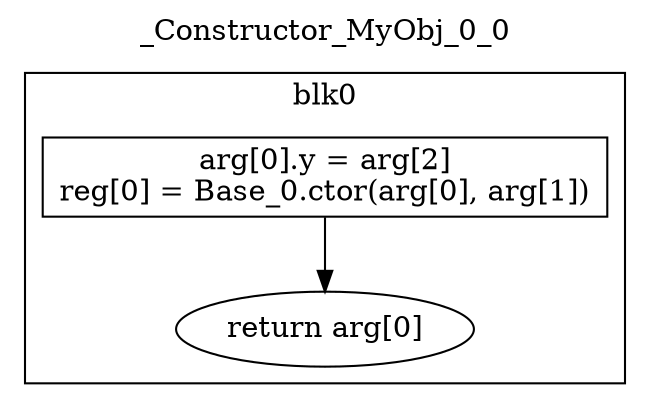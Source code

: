 digraph {
  rankdir=TB;
  b0_l0 -> b0_ret
  b0_l0 [label="arg[0].y = arg[2]\nreg[0] = Base_0.ctor(arg[0], arg[1])\n", shape=box]
  b0_ret [label="return arg[0]"]
  subgraph cluster_b0 {
    label = "blk0";
    b0_l0;
    b0_ret;
  }
  labelloc="t"
  label="_Constructor_MyObj_0_0"
}